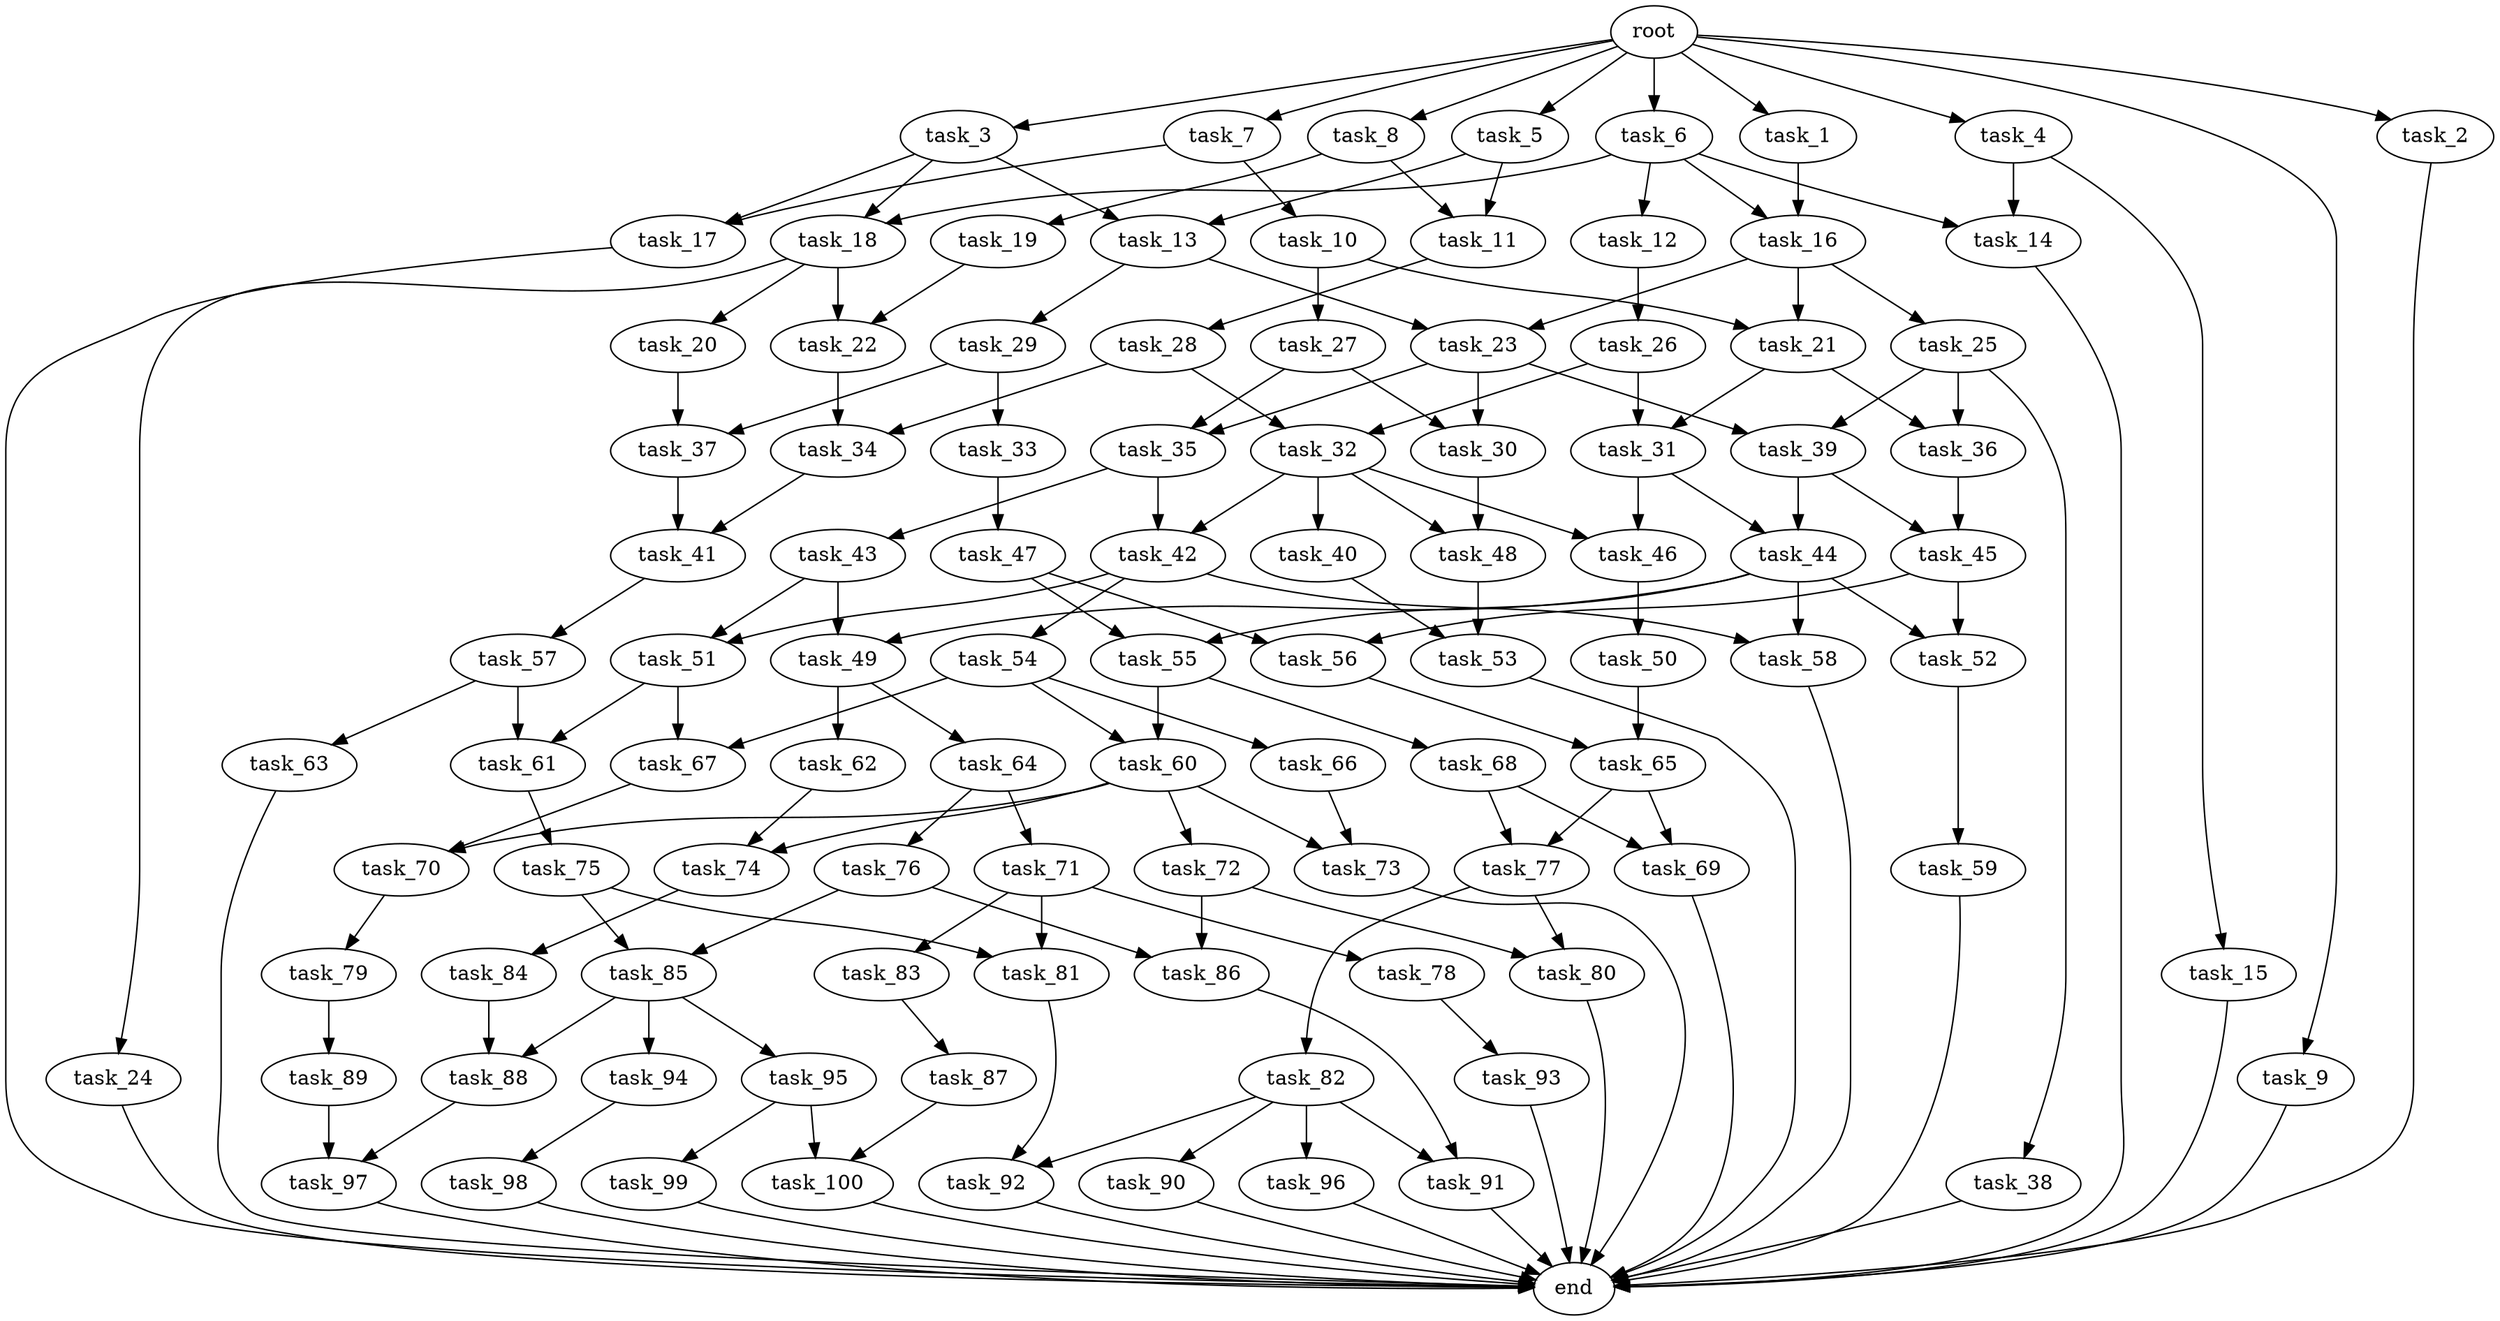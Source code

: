 digraph G {
  task_19 [size="3.337842e+08"];
  task_53 [size="2.736114e+09"];
  task_69 [size="6.718390e+08"];
  task_25 [size="2.380734e+09"];
  task_51 [size="3.114890e+09"];
  task_61 [size="4.911015e+09"];
  task_72 [size="2.991436e+09"];
  task_59 [size="2.220643e+09"];
  task_6 [size="4.782113e+09"];
  root [size="0.000000e+00"];
  task_3 [size="3.184098e+09"];
  task_60 [size="3.131984e+09"];
  task_76 [size="4.300203e+09"];
  task_48 [size="2.442257e+09"];
  task_84 [size="3.165644e+09"];
  task_86 [size="3.652259e+09"];
  task_11 [size="2.026675e+09"];
  task_54 [size="4.841555e+09"];
  task_36 [size="4.634569e+09"];
  task_97 [size="8.493997e+08"];
  task_58 [size="2.054293e+09"];
  task_62 [size="4.302659e+09"];
  task_57 [size="3.934281e+08"];
  task_22 [size="4.346903e+09"];
  task_28 [size="1.691725e+09"];
  task_41 [size="4.591573e+09"];
  task_78 [size="1.226802e+08"];
  task_47 [size="1.876435e+08"];
  task_43 [size="3.891259e+08"];
  task_94 [size="6.678787e+08"];
  task_9 [size="6.661765e+08"];
  task_68 [size="9.981719e+07"];
  task_70 [size="4.018165e+09"];
  task_23 [size="1.926678e+08"];
  task_88 [size="4.319838e+09"];
  task_8 [size="3.530591e+09"];
  task_87 [size="4.732353e+09"];
  task_35 [size="3.348485e+09"];
  task_42 [size="4.284468e+09"];
  end [size="0.000000e+00"];
  task_63 [size="1.058933e+09"];
  task_45 [size="2.208026e+09"];
  task_17 [size="2.609978e+09"];
  task_7 [size="3.693261e+09"];
  task_13 [size="1.543267e+09"];
  task_1 [size="1.688195e+09"];
  task_100 [size="2.537524e+09"];
  task_89 [size="1.768425e+09"];
  task_83 [size="2.844506e+09"];
  task_74 [size="3.508669e+09"];
  task_90 [size="5.807575e+08"];
  task_34 [size="1.726628e+09"];
  task_85 [size="3.110576e+09"];
  task_98 [size="4.101554e+09"];
  task_67 [size="4.374163e+09"];
  task_21 [size="3.696262e+09"];
  task_82 [size="3.703172e+09"];
  task_20 [size="2.943155e+09"];
  task_52 [size="4.613600e+09"];
  task_50 [size="2.065531e+09"];
  task_31 [size="2.637041e+09"];
  task_93 [size="4.067661e+09"];
  task_79 [size="5.650372e+08"];
  task_15 [size="2.993820e+09"];
  task_96 [size="1.429681e+08"];
  task_5 [size="5.385002e+08"];
  task_12 [size="4.687208e+09"];
  task_32 [size="2.695206e+09"];
  task_4 [size="1.725106e+09"];
  task_44 [size="4.025648e+09"];
  task_16 [size="1.417087e+09"];
  task_92 [size="1.047849e+09"];
  task_18 [size="4.979854e+09"];
  task_80 [size="1.142770e+09"];
  task_37 [size="4.512493e+09"];
  task_71 [size="2.827141e+09"];
  task_24 [size="3.664761e+08"];
  task_64 [size="3.439932e+09"];
  task_26 [size="2.562241e+09"];
  task_81 [size="2.504047e+09"];
  task_66 [size="1.533169e+09"];
  task_56 [size="2.584516e+09"];
  task_33 [size="2.309386e+09"];
  task_77 [size="3.576825e+09"];
  task_14 [size="3.829081e+08"];
  task_65 [size="3.653417e+09"];
  task_99 [size="2.051272e+09"];
  task_29 [size="4.023982e+09"];
  task_73 [size="3.349324e+09"];
  task_49 [size="3.501789e+09"];
  task_30 [size="2.470431e+09"];
  task_55 [size="2.643077e+09"];
  task_75 [size="3.046392e+09"];
  task_46 [size="4.959429e+09"];
  task_27 [size="1.836377e+09"];
  task_39 [size="2.427409e+09"];
  task_38 [size="4.474964e+08"];
  task_2 [size="1.151092e+08"];
  task_91 [size="3.450392e+09"];
  task_95 [size="7.919435e+08"];
  task_40 [size="2.911253e+09"];
  task_10 [size="3.256885e+09"];

  task_19 -> task_22 [size="6.675684e+07"];
  task_53 -> end [size="1.000000e-12"];
  task_69 -> end [size="1.000000e-12"];
  task_25 -> task_39 [size="4.761468e+08"];
  task_25 -> task_36 [size="4.761468e+08"];
  task_25 -> task_38 [size="4.761468e+08"];
  task_51 -> task_67 [size="3.114890e+08"];
  task_51 -> task_61 [size="3.114890e+08"];
  task_61 -> task_75 [size="4.911015e+08"];
  task_72 -> task_86 [size="5.982872e+08"];
  task_72 -> task_80 [size="5.982872e+08"];
  task_59 -> end [size="1.000000e-12"];
  task_6 -> task_12 [size="9.564227e+08"];
  task_6 -> task_18 [size="9.564227e+08"];
  task_6 -> task_14 [size="9.564227e+08"];
  task_6 -> task_16 [size="9.564227e+08"];
  root -> task_2 [size="1.000000e-12"];
  root -> task_4 [size="1.000000e-12"];
  root -> task_5 [size="1.000000e-12"];
  root -> task_3 [size="1.000000e-12"];
  root -> task_8 [size="1.000000e-12"];
  root -> task_9 [size="1.000000e-12"];
  root -> task_7 [size="1.000000e-12"];
  root -> task_6 [size="1.000000e-12"];
  root -> task_1 [size="1.000000e-12"];
  task_3 -> task_18 [size="6.368196e+08"];
  task_3 -> task_17 [size="6.368196e+08"];
  task_3 -> task_13 [size="6.368196e+08"];
  task_60 -> task_72 [size="3.131984e+08"];
  task_60 -> task_70 [size="3.131984e+08"];
  task_60 -> task_73 [size="3.131984e+08"];
  task_60 -> task_74 [size="3.131984e+08"];
  task_76 -> task_85 [size="8.600406e+08"];
  task_76 -> task_86 [size="8.600406e+08"];
  task_48 -> task_53 [size="2.442257e+08"];
  task_84 -> task_88 [size="6.331288e+08"];
  task_86 -> task_91 [size="3.652259e+08"];
  task_11 -> task_28 [size="2.026675e+08"];
  task_54 -> task_67 [size="9.683109e+08"];
  task_54 -> task_66 [size="9.683109e+08"];
  task_54 -> task_60 [size="9.683109e+08"];
  task_36 -> task_45 [size="4.634569e+08"];
  task_97 -> end [size="1.000000e-12"];
  task_58 -> end [size="1.000000e-12"];
  task_62 -> task_74 [size="8.605318e+08"];
  task_57 -> task_61 [size="7.868561e+07"];
  task_57 -> task_63 [size="7.868561e+07"];
  task_22 -> task_34 [size="4.346903e+08"];
  task_28 -> task_32 [size="3.383451e+08"];
  task_28 -> task_34 [size="3.383451e+08"];
  task_41 -> task_57 [size="4.591573e+08"];
  task_78 -> task_93 [size="2.453604e+07"];
  task_47 -> task_56 [size="3.752870e+07"];
  task_47 -> task_55 [size="3.752870e+07"];
  task_43 -> task_49 [size="7.782518e+07"];
  task_43 -> task_51 [size="7.782518e+07"];
  task_94 -> task_98 [size="1.335757e+08"];
  task_9 -> end [size="1.000000e-12"];
  task_68 -> task_77 [size="1.996344e+07"];
  task_68 -> task_69 [size="1.996344e+07"];
  task_70 -> task_79 [size="4.018165e+08"];
  task_23 -> task_30 [size="1.926678e+07"];
  task_23 -> task_39 [size="1.926678e+07"];
  task_23 -> task_35 [size="1.926678e+07"];
  task_88 -> task_97 [size="4.319838e+08"];
  task_8 -> task_19 [size="7.061182e+08"];
  task_8 -> task_11 [size="7.061182e+08"];
  task_87 -> task_100 [size="9.464707e+08"];
  task_35 -> task_43 [size="3.348485e+08"];
  task_35 -> task_42 [size="3.348485e+08"];
  task_42 -> task_58 [size="4.284468e+08"];
  task_42 -> task_54 [size="4.284468e+08"];
  task_42 -> task_51 [size="4.284468e+08"];
  task_63 -> end [size="1.000000e-12"];
  task_45 -> task_52 [size="2.208026e+08"];
  task_45 -> task_56 [size="2.208026e+08"];
  task_17 -> end [size="1.000000e-12"];
  task_7 -> task_17 [size="7.386521e+08"];
  task_7 -> task_10 [size="7.386521e+08"];
  task_13 -> task_29 [size="1.543267e+08"];
  task_13 -> task_23 [size="1.543267e+08"];
  task_1 -> task_16 [size="3.376390e+08"];
  task_100 -> end [size="1.000000e-12"];
  task_89 -> task_97 [size="3.536851e+08"];
  task_83 -> task_87 [size="5.689012e+08"];
  task_74 -> task_84 [size="3.508669e+08"];
  task_90 -> end [size="1.000000e-12"];
  task_34 -> task_41 [size="1.726628e+08"];
  task_85 -> task_88 [size="3.110576e+08"];
  task_85 -> task_94 [size="3.110576e+08"];
  task_85 -> task_95 [size="3.110576e+08"];
  task_98 -> end [size="1.000000e-12"];
  task_67 -> task_70 [size="4.374163e+08"];
  task_21 -> task_31 [size="3.696262e+08"];
  task_21 -> task_36 [size="3.696262e+08"];
  task_82 -> task_90 [size="7.406345e+08"];
  task_82 -> task_92 [size="7.406345e+08"];
  task_82 -> task_91 [size="7.406345e+08"];
  task_82 -> task_96 [size="7.406345e+08"];
  task_20 -> task_37 [size="5.886311e+08"];
  task_52 -> task_59 [size="4.613600e+08"];
  task_50 -> task_65 [size="4.131063e+08"];
  task_31 -> task_44 [size="2.637041e+08"];
  task_31 -> task_46 [size="2.637041e+08"];
  task_93 -> end [size="1.000000e-12"];
  task_79 -> task_89 [size="1.130074e+08"];
  task_15 -> end [size="1.000000e-12"];
  task_96 -> end [size="1.000000e-12"];
  task_5 -> task_11 [size="1.077000e+08"];
  task_5 -> task_13 [size="1.077000e+08"];
  task_12 -> task_26 [size="9.374415e+08"];
  task_32 -> task_46 [size="2.695206e+08"];
  task_32 -> task_40 [size="2.695206e+08"];
  task_32 -> task_42 [size="2.695206e+08"];
  task_32 -> task_48 [size="2.695206e+08"];
  task_4 -> task_14 [size="3.450212e+08"];
  task_4 -> task_15 [size="3.450212e+08"];
  task_44 -> task_58 [size="4.025648e+08"];
  task_44 -> task_52 [size="4.025648e+08"];
  task_44 -> task_55 [size="4.025648e+08"];
  task_44 -> task_49 [size="4.025648e+08"];
  task_16 -> task_21 [size="1.417087e+08"];
  task_16 -> task_25 [size="1.417087e+08"];
  task_16 -> task_23 [size="1.417087e+08"];
  task_92 -> end [size="1.000000e-12"];
  task_18 -> task_20 [size="4.979854e+08"];
  task_18 -> task_24 [size="4.979854e+08"];
  task_18 -> task_22 [size="4.979854e+08"];
  task_80 -> end [size="1.000000e-12"];
  task_37 -> task_41 [size="4.512493e+08"];
  task_71 -> task_78 [size="5.654282e+08"];
  task_71 -> task_81 [size="5.654282e+08"];
  task_71 -> task_83 [size="5.654282e+08"];
  task_24 -> end [size="1.000000e-12"];
  task_64 -> task_71 [size="6.879864e+08"];
  task_64 -> task_76 [size="6.879864e+08"];
  task_26 -> task_31 [size="5.124482e+08"];
  task_26 -> task_32 [size="5.124482e+08"];
  task_81 -> task_92 [size="2.504047e+08"];
  task_66 -> task_73 [size="3.066339e+08"];
  task_56 -> task_65 [size="2.584516e+08"];
  task_33 -> task_47 [size="4.618773e+08"];
  task_77 -> task_80 [size="3.576825e+08"];
  task_77 -> task_82 [size="3.576825e+08"];
  task_14 -> end [size="1.000000e-12"];
  task_65 -> task_77 [size="3.653417e+08"];
  task_65 -> task_69 [size="3.653417e+08"];
  task_99 -> end [size="1.000000e-12"];
  task_29 -> task_37 [size="8.047964e+08"];
  task_29 -> task_33 [size="8.047964e+08"];
  task_73 -> end [size="1.000000e-12"];
  task_49 -> task_62 [size="3.501789e+08"];
  task_49 -> task_64 [size="3.501789e+08"];
  task_30 -> task_48 [size="2.470431e+08"];
  task_55 -> task_60 [size="2.643077e+08"];
  task_55 -> task_68 [size="2.643077e+08"];
  task_75 -> task_85 [size="6.092784e+08"];
  task_75 -> task_81 [size="6.092784e+08"];
  task_46 -> task_50 [size="4.959429e+08"];
  task_27 -> task_30 [size="3.672754e+08"];
  task_27 -> task_35 [size="3.672754e+08"];
  task_39 -> task_44 [size="2.427409e+08"];
  task_39 -> task_45 [size="2.427409e+08"];
  task_38 -> end [size="1.000000e-12"];
  task_2 -> end [size="1.000000e-12"];
  task_91 -> end [size="1.000000e-12"];
  task_95 -> task_100 [size="1.583887e+08"];
  task_95 -> task_99 [size="1.583887e+08"];
  task_40 -> task_53 [size="5.822507e+08"];
  task_10 -> task_21 [size="6.513771e+08"];
  task_10 -> task_27 [size="6.513771e+08"];
}
